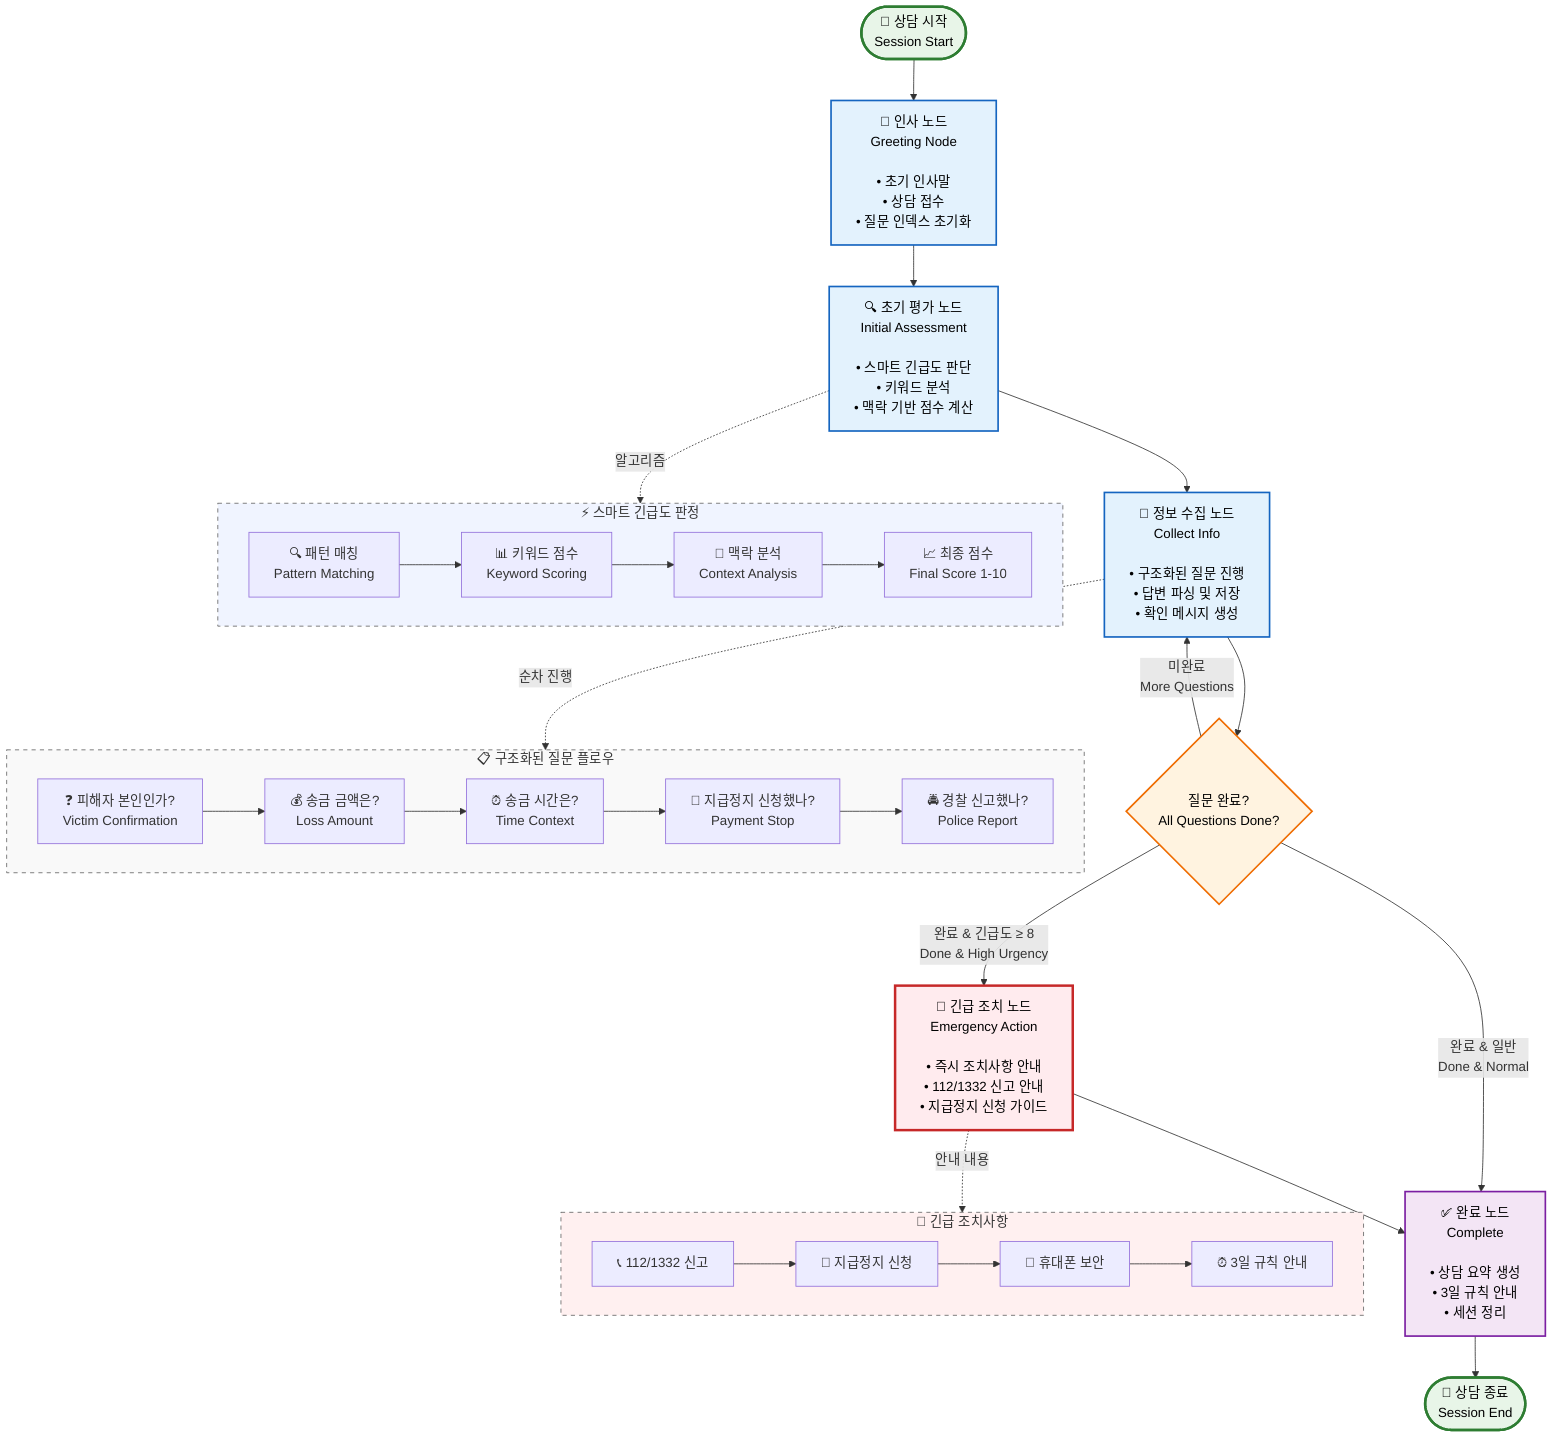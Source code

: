 graph TD
    START([🚀 상담 시작<br/>Session Start]) --> GREETING[👋 인사 노드<br/>Greeting Node<br/><br/>• 초기 인사말<br/>• 상담 접수<br/>• 질문 인덱스 초기화]
    
    GREETING --> INITIAL_ASSESSMENT[🔍 초기 평가 노드<br/>Initial Assessment<br/><br/>• 스마트 긴급도 판단<br/>• 키워드 분석<br/>• 맥락 기반 점수 계산]
    
    INITIAL_ASSESSMENT --> COLLECT_INFO[📝 정보 수집 노드<br/>Collect Info<br/><br/>• 구조화된 질문 진행<br/>• 답변 파싱 및 저장<br/>• 확인 메시지 생성]
    
    COLLECT_INFO --> COLLECT_DECISION{질문 완료?<br/>All Questions Done?}
    
    COLLECT_DECISION -->|미완료<br/>More Questions| COLLECT_INFO
    COLLECT_DECISION -->|완료 & 긴급도 ≥ 8<br/>Done & High Urgency| EMERGENCY_ACTION[🚨 긴급 조치 노드<br/>Emergency Action<br/><br/>• 즉시 조치사항 안내<br/>• 112/1332 신고 안내<br/>• 지급정지 신청 가이드]
    COLLECT_DECISION -->|완료 & 일반<br/>Done & Normal| COMPLETE[✅ 완료 노드<br/>Complete<br/><br/>• 상담 요약 생성<br/>• 3일 규칙 안내<br/>• 세션 정리]
    
    EMERGENCY_ACTION --> COMPLETE
    COMPLETE --> END([🏁 상담 종료<br/>Session End])
    
    %% 스타일링
    classDef startEnd fill:#e8f5e8,stroke:#2e7d32,stroke-width:3px,color:#000
    classDef process fill:#e3f2fd,stroke:#1565c0,stroke-width:2px,color:#000
    classDef decision fill:#fff3e0,stroke:#ef6c00,stroke-width:2px,color:#000
    classDef emergency fill:#ffebee,stroke:#c62828,stroke-width:3px,color:#000
    classDef complete fill:#f3e5f5,stroke:#7b1fa2,stroke-width:2px,color:#000
    
    class START,END startEnd
    class GREETING,INITIAL_ASSESSMENT,COLLECT_INFO process
    class COLLECT_DECISION decision
    class EMERGENCY_ACTION emergency
    class COMPLETE complete
    
    %% 질문 플로우 상세
    subgraph QUESTIONS [" 📋 구조화된 질문 플로우 "]
        Q1[❓ 피해자 본인인가?<br/>Victim Confirmation]
        Q2[💰 송금 금액은?<br/>Loss Amount]
        Q3[⏰ 송금 시간은?<br/>Time Context]
        Q4[🏦 지급정지 신청했나?<br/>Payment Stop]
        Q5[🚔 경찰 신고했나?<br/>Police Report]
        
        Q1 --> Q2 --> Q3 --> Q4 --> Q5
    end
    
    COLLECT_INFO -.->|순차 진행| QUESTIONS
    
    %% 긴급도 판정 상세
    subgraph URGENCY [" ⚡ 스마트 긴급도 판정 "]
        U1[🔍 패턴 매칭<br/>Pattern Matching]
        U2[📊 키워드 점수<br/>Keyword Scoring]
        U3[🧠 맥락 분석<br/>Context Analysis]
        U4[📈 최종 점수<br/>Final Score 1-10]
        
        U1 --> U2 --> U3 --> U4
    end
    
    INITIAL_ASSESSMENT -.->|알고리즘| URGENCY
    
    %% 응급 조치 상세
    subgraph EMERGENCY_DETAILS [" 🚨 긴급 조치사항 "]
        E1[📞 112/1332 신고]
        E2[🏦 지급정지 신청]
        E3[📱 휴대폰 보안]
        E4[⏰ 3일 규칙 안내]
        
        E1 --> E2 --> E3 --> E4
    end
    
    EMERGENCY_ACTION -.->|안내 내용| EMERGENCY_DETAILS
    
    style QUESTIONS fill:#f9f9f9,stroke:#666,stroke-dasharray: 5 5
    style URGENCY fill:#f0f4ff,stroke:#666,stroke-dasharray: 5 5
    style EMERGENCY_DETAILS fill:#fff0f0,stroke:#666,stroke-dasharray: 5 5
